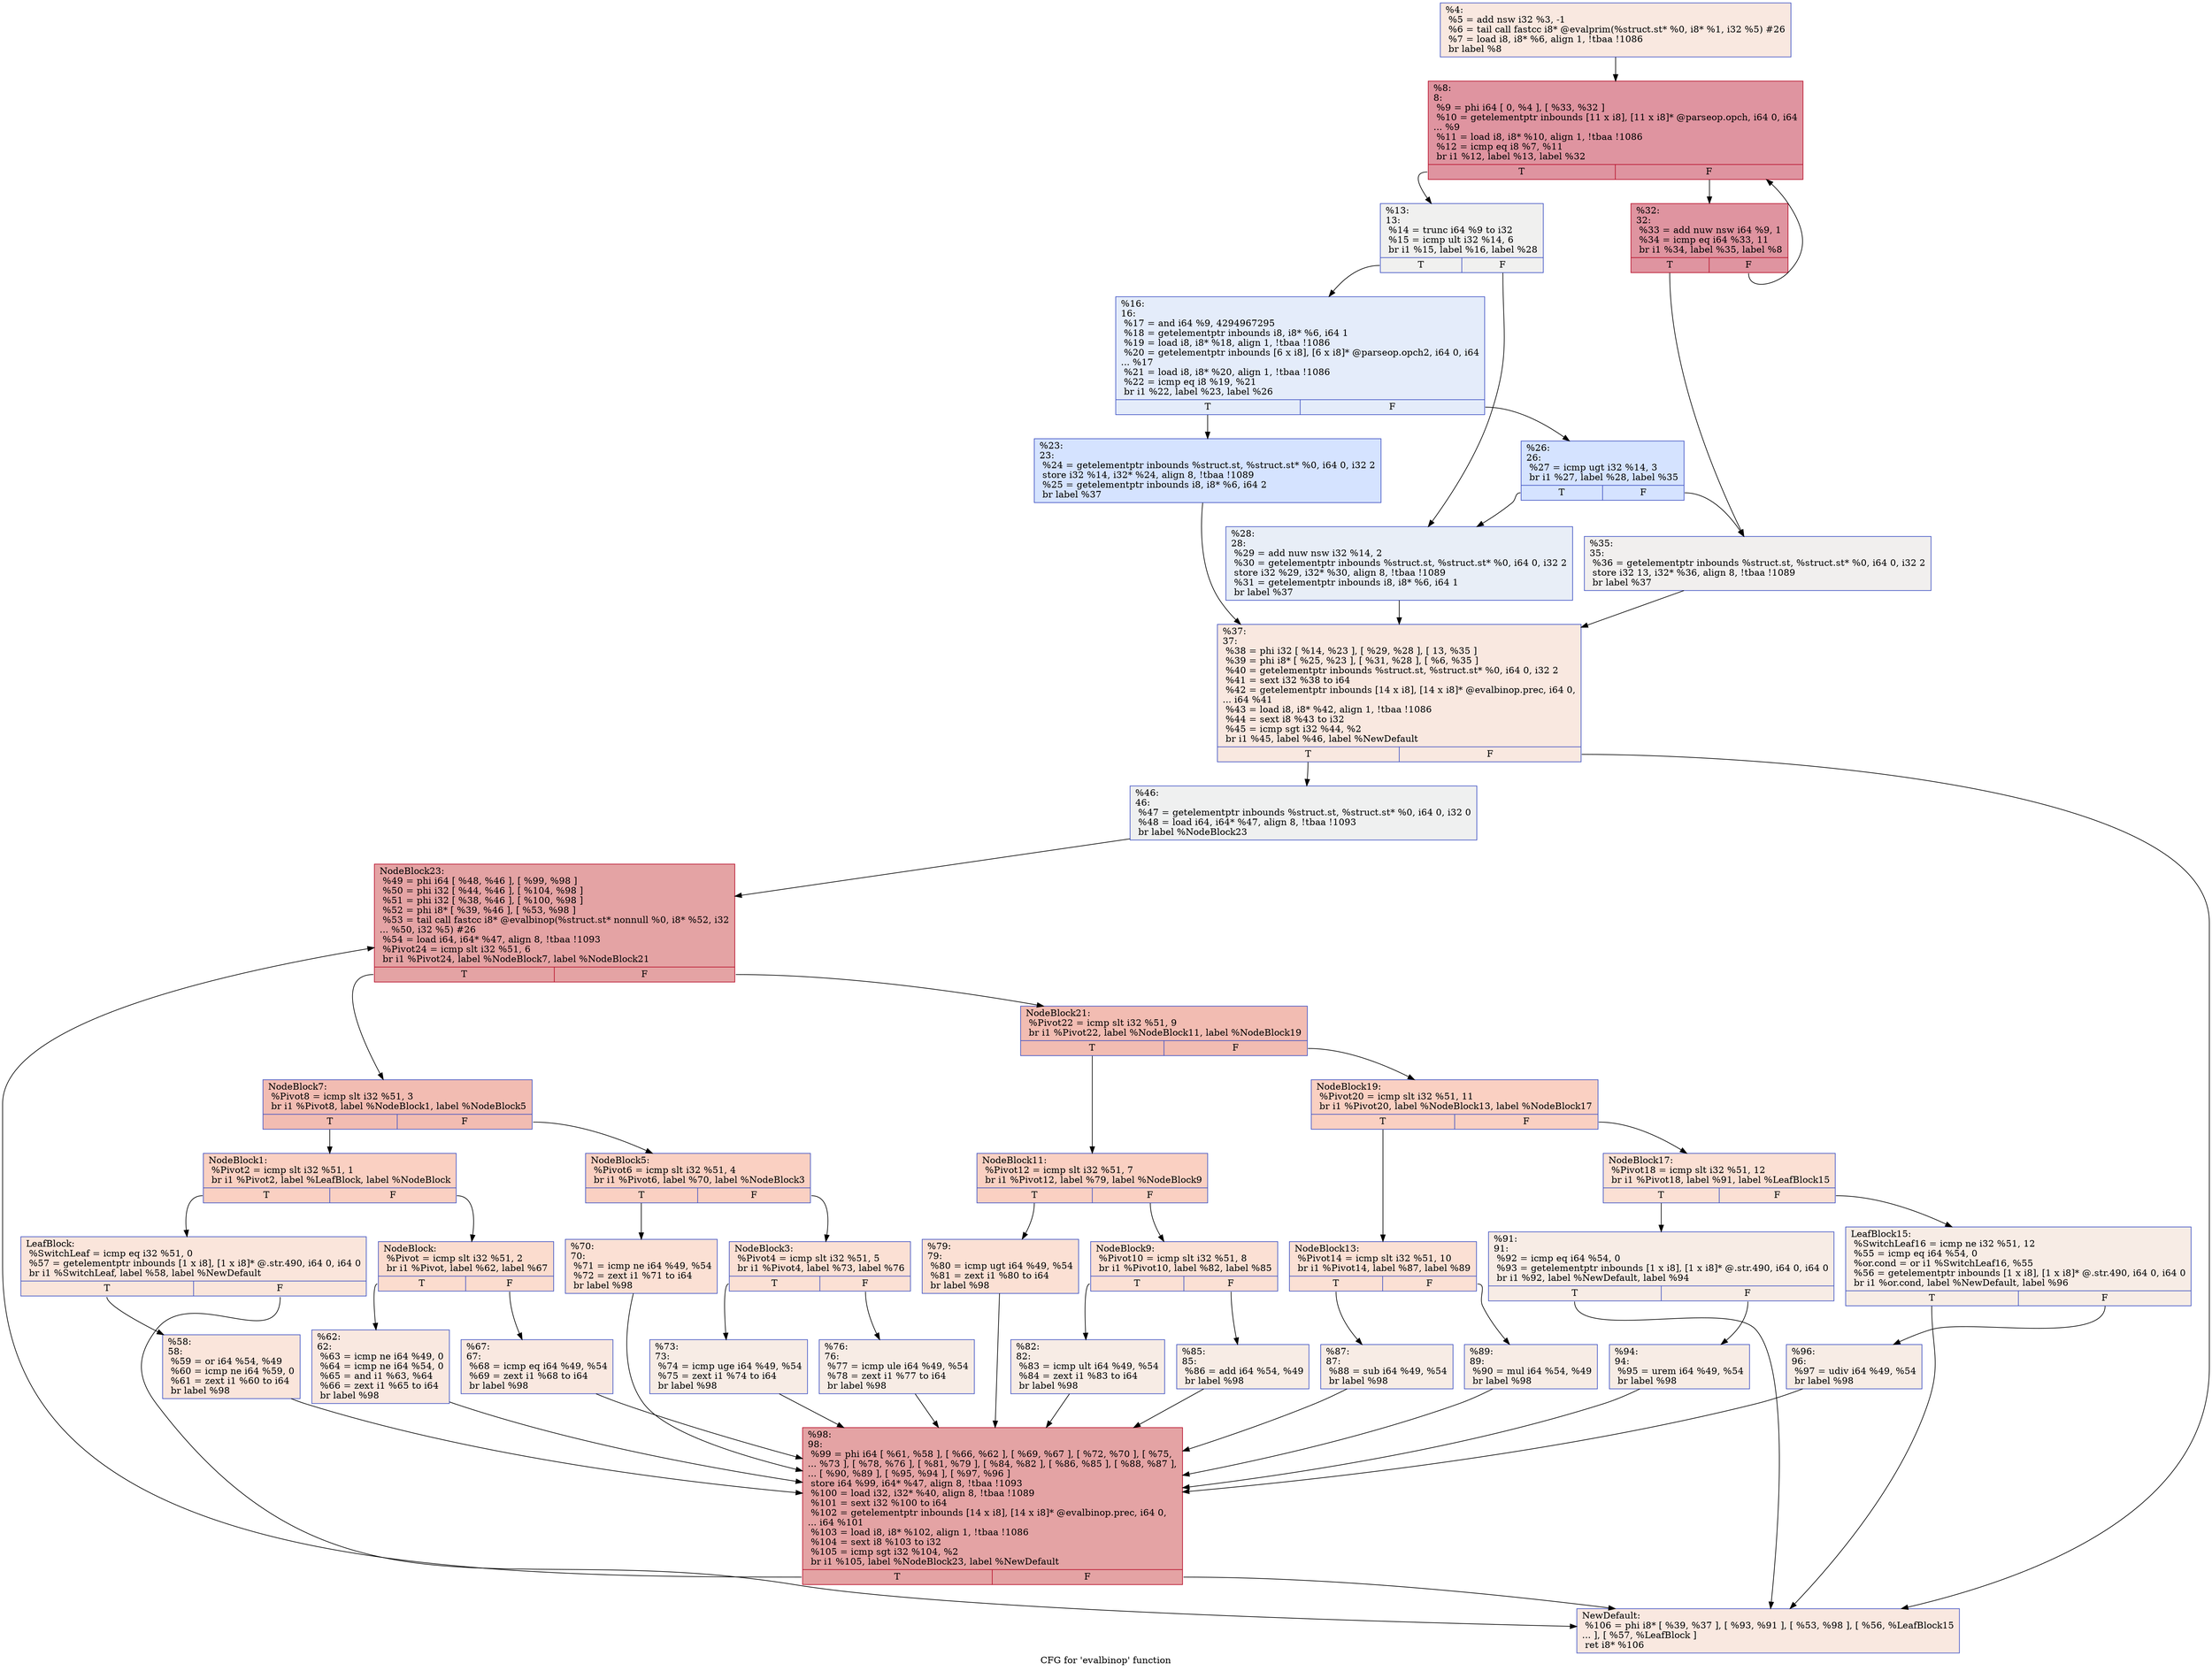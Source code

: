 digraph "CFG for 'evalbinop' function" {
	label="CFG for 'evalbinop' function";

	Node0x259e2f0 [shape=record,color="#3d50c3ff", style=filled, fillcolor="#f1ccb870",label="{%4:\l  %5 = add nsw i32 %3, -1\l  %6 = tail call fastcc i8* @evalprim(%struct.st* %0, i8* %1, i32 %5) #26\l  %7 = load i8, i8* %6, align 1, !tbaa !1086\l  br label %8\l}"];
	Node0x259e2f0 -> Node0x259e540;
	Node0x259e540 [shape=record,color="#b70d28ff", style=filled, fillcolor="#b70d2870",label="{%8:\l8:                                                \l  %9 = phi i64 [ 0, %4 ], [ %33, %32 ]\l  %10 = getelementptr inbounds [11 x i8], [11 x i8]* @parseop.opch, i64 0, i64\l... %9\l  %11 = load i8, i8* %10, align 1, !tbaa !1086\l  %12 = icmp eq i8 %7, %11\l  br i1 %12, label %13, label %32\l|{<s0>T|<s1>F}}"];
	Node0x259e540:s0 -> Node0x259e590;
	Node0x259e540:s1 -> Node0x259e720;
	Node0x259e590 [shape=record,color="#3d50c3ff", style=filled, fillcolor="#dedcdb70",label="{%13:\l13:                                               \l  %14 = trunc i64 %9 to i32\l  %15 = icmp ult i32 %14, 6\l  br i1 %15, label %16, label %28\l|{<s0>T|<s1>F}}"];
	Node0x259e590:s0 -> Node0x259e5e0;
	Node0x259e590:s1 -> Node0x259e6d0;
	Node0x259e5e0 [shape=record,color="#3d50c3ff", style=filled, fillcolor="#c1d4f470",label="{%16:\l16:                                               \l  %17 = and i64 %9, 4294967295\l  %18 = getelementptr inbounds i8, i8* %6, i64 1\l  %19 = load i8, i8* %18, align 1, !tbaa !1086\l  %20 = getelementptr inbounds [6 x i8], [6 x i8]* @parseop.opch2, i64 0, i64\l... %17\l  %21 = load i8, i8* %20, align 1, !tbaa !1086\l  %22 = icmp eq i8 %19, %21\l  br i1 %22, label %23, label %26\l|{<s0>T|<s1>F}}"];
	Node0x259e5e0:s0 -> Node0x259e630;
	Node0x259e5e0:s1 -> Node0x259e680;
	Node0x259e630 [shape=record,color="#3d50c3ff", style=filled, fillcolor="#a1c0ff70",label="{%23:\l23:                                               \l  %24 = getelementptr inbounds %struct.st, %struct.st* %0, i64 0, i32 2\l  store i32 %14, i32* %24, align 8, !tbaa !1089\l  %25 = getelementptr inbounds i8, i8* %6, i64 2\l  br label %37\l}"];
	Node0x259e630 -> Node0x259e7c0;
	Node0x259e680 [shape=record,color="#3d50c3ff", style=filled, fillcolor="#a1c0ff70",label="{%26:\l26:                                               \l  %27 = icmp ugt i32 %14, 3\l  br i1 %27, label %28, label %35\l|{<s0>T|<s1>F}}"];
	Node0x259e680:s0 -> Node0x259e6d0;
	Node0x259e680:s1 -> Node0x259e770;
	Node0x259e6d0 [shape=record,color="#3d50c3ff", style=filled, fillcolor="#cbd8ee70",label="{%28:\l28:                                               \l  %29 = add nuw nsw i32 %14, 2\l  %30 = getelementptr inbounds %struct.st, %struct.st* %0, i64 0, i32 2\l  store i32 %29, i32* %30, align 8, !tbaa !1089\l  %31 = getelementptr inbounds i8, i8* %6, i64 1\l  br label %37\l}"];
	Node0x259e6d0 -> Node0x259e7c0;
	Node0x259e720 [shape=record,color="#b70d28ff", style=filled, fillcolor="#b70d2870",label="{%32:\l32:                                               \l  %33 = add nuw nsw i64 %9, 1\l  %34 = icmp eq i64 %33, 11\l  br i1 %34, label %35, label %8\l|{<s0>T|<s1>F}}"];
	Node0x259e720:s0 -> Node0x259e770;
	Node0x259e720:s1 -> Node0x259e540;
	Node0x259e770 [shape=record,color="#3d50c3ff", style=filled, fillcolor="#e0dbd870",label="{%35:\l35:                                               \l  %36 = getelementptr inbounds %struct.st, %struct.st* %0, i64 0, i32 2\l  store i32 13, i32* %36, align 8, !tbaa !1089\l  br label %37\l}"];
	Node0x259e770 -> Node0x259e7c0;
	Node0x259e7c0 [shape=record,color="#3d50c3ff", style=filled, fillcolor="#f1ccb870",label="{%37:\l37:                                               \l  %38 = phi i32 [ %14, %23 ], [ %29, %28 ], [ 13, %35 ]\l  %39 = phi i8* [ %25, %23 ], [ %31, %28 ], [ %6, %35 ]\l  %40 = getelementptr inbounds %struct.st, %struct.st* %0, i64 0, i32 2\l  %41 = sext i32 %38 to i64\l  %42 = getelementptr inbounds [14 x i8], [14 x i8]* @evalbinop.prec, i64 0,\l... i64 %41\l  %43 = load i8, i8* %42, align 1, !tbaa !1086\l  %44 = sext i8 %43 to i32\l  %45 = icmp sgt i32 %44, %2\l  br i1 %45, label %46, label %NewDefault\l|{<s0>T|<s1>F}}"];
	Node0x259e7c0:s0 -> Node0x259e810;
	Node0x259e7c0:s1 -> Node0x259f170;
	Node0x259e810 [shape=record,color="#3d50c3ff", style=filled, fillcolor="#dbdcde70",label="{%46:\l46:                                               \l  %47 = getelementptr inbounds %struct.st, %struct.st* %0, i64 0, i32 0\l  %48 = load i64, i64* %47, align 8, !tbaa !1093\l  br label %NodeBlock23\l}"];
	Node0x259e810 -> Node0x259e860;
	Node0x259e860 [shape=record,color="#b70d28ff", style=filled, fillcolor="#c32e3170",label="{NodeBlock23:                                      \l  %49 = phi i64 [ %48, %46 ], [ %99, %98 ]\l  %50 = phi i32 [ %44, %46 ], [ %104, %98 ]\l  %51 = phi i32 [ %38, %46 ], [ %100, %98 ]\l  %52 = phi i8* [ %39, %46 ], [ %53, %98 ]\l  %53 = tail call fastcc i8* @evalbinop(%struct.st* nonnull %0, i8* %52, i32\l... %50, i32 %5) #26\l  %54 = load i64, i64* %47, align 8, !tbaa !1093\l  %Pivot24 = icmp slt i32 %51, 6\l  br i1 %Pivot24, label %NodeBlock7, label %NodeBlock21\l|{<s0>T|<s1>F}}"];
	Node0x259e860:s0 -> Node0x259eae0;
	Node0x259e860:s1 -> Node0x259e8b0;
	Node0x259e8b0 [shape=record,color="#3d50c3ff", style=filled, fillcolor="#e1675170",label="{NodeBlock21:                                      \l  %Pivot22 = icmp slt i32 %51, 9\l  br i1 %Pivot22, label %NodeBlock11, label %NodeBlock19\l|{<s0>T|<s1>F}}"];
	Node0x259e8b0:s0 -> Node0x259ea40;
	Node0x259e8b0:s1 -> Node0x259e900;
	Node0x259e900 [shape=record,color="#3d50c3ff", style=filled, fillcolor="#f3947570",label="{NodeBlock19:                                      \l  %Pivot20 = icmp slt i32 %51, 11\l  br i1 %Pivot20, label %NodeBlock13, label %NodeBlock17\l|{<s0>T|<s1>F}}"];
	Node0x259e900:s0 -> Node0x259e9f0;
	Node0x259e900:s1 -> Node0x259e950;
	Node0x259e950 [shape=record,color="#3d50c3ff", style=filled, fillcolor="#f7b99e70",label="{NodeBlock17:                                      \l  %Pivot18 = icmp slt i32 %51, 12\l  br i1 %Pivot18, label %91, label %LeafBlock15\l|{<s0>T|<s1>F}}"];
	Node0x259e950:s0 -> Node0x259f030;
	Node0x259e950:s1 -> Node0x259e9a0;
	Node0x259e9a0 [shape=record,color="#3d50c3ff", style=filled, fillcolor="#ecd3c570",label="{LeafBlock15:                                      \l  %SwitchLeaf16 = icmp ne i32 %51, 12\l  %55 = icmp eq i64 %54, 0\l  %or.cond = or i1 %SwitchLeaf16, %55\l  %56 = getelementptr inbounds [1 x i8], [1 x i8]* @.str.490, i64 0, i64 0\l  br i1 %or.cond, label %NewDefault, label %96\l|{<s0>T|<s1>F}}"];
	Node0x259e9a0:s0 -> Node0x259f170;
	Node0x259e9a0:s1 -> Node0x259f0d0;
	Node0x259e9f0 [shape=record,color="#3d50c3ff", style=filled, fillcolor="#f7b99e70",label="{NodeBlock13:                                      \l  %Pivot14 = icmp slt i32 %51, 10\l  br i1 %Pivot14, label %87, label %89\l|{<s0>T|<s1>F}}"];
	Node0x259e9f0:s0 -> Node0x259ef90;
	Node0x259e9f0:s1 -> Node0x259efe0;
	Node0x259ea40 [shape=record,color="#3d50c3ff", style=filled, fillcolor="#f3947570",label="{NodeBlock11:                                      \l  %Pivot12 = icmp slt i32 %51, 7\l  br i1 %Pivot12, label %79, label %NodeBlock9\l|{<s0>T|<s1>F}}"];
	Node0x259ea40:s0 -> Node0x259eea0;
	Node0x259ea40:s1 -> Node0x259ea90;
	Node0x259ea90 [shape=record,color="#3d50c3ff", style=filled, fillcolor="#f7b99e70",label="{NodeBlock9:                                       \l  %Pivot10 = icmp slt i32 %51, 8\l  br i1 %Pivot10, label %82, label %85\l|{<s0>T|<s1>F}}"];
	Node0x259ea90:s0 -> Node0x259eef0;
	Node0x259ea90:s1 -> Node0x259ef40;
	Node0x259eae0 [shape=record,color="#3d50c3ff", style=filled, fillcolor="#e1675170",label="{NodeBlock7:                                       \l  %Pivot8 = icmp slt i32 %51, 3\l  br i1 %Pivot8, label %NodeBlock1, label %NodeBlock5\l|{<s0>T|<s1>F}}"];
	Node0x259eae0:s0 -> Node0x259ebd0;
	Node0x259eae0:s1 -> Node0x259eb30;
	Node0x259eb30 [shape=record,color="#3d50c3ff", style=filled, fillcolor="#f3947570",label="{NodeBlock5:                                       \l  %Pivot6 = icmp slt i32 %51, 4\l  br i1 %Pivot6, label %70, label %NodeBlock3\l|{<s0>T|<s1>F}}"];
	Node0x259eb30:s0 -> Node0x259edb0;
	Node0x259eb30:s1 -> Node0x259eb80;
	Node0x259eb80 [shape=record,color="#3d50c3ff", style=filled, fillcolor="#f7b99e70",label="{NodeBlock3:                                       \l  %Pivot4 = icmp slt i32 %51, 5\l  br i1 %Pivot4, label %73, label %76\l|{<s0>T|<s1>F}}"];
	Node0x259eb80:s0 -> Node0x259ee00;
	Node0x259eb80:s1 -> Node0x259ee50;
	Node0x259ebd0 [shape=record,color="#3d50c3ff", style=filled, fillcolor="#f3947570",label="{NodeBlock1:                                       \l  %Pivot2 = icmp slt i32 %51, 1\l  br i1 %Pivot2, label %LeafBlock, label %NodeBlock\l|{<s0>T|<s1>F}}"];
	Node0x259ebd0:s0 -> Node0x259ec70;
	Node0x259ebd0:s1 -> Node0x259ec20;
	Node0x259ec20 [shape=record,color="#3d50c3ff", style=filled, fillcolor="#f7af9170",label="{NodeBlock:                                        \l  %Pivot = icmp slt i32 %51, 2\l  br i1 %Pivot, label %62, label %67\l|{<s0>T|<s1>F}}"];
	Node0x259ec20:s0 -> Node0x259ed10;
	Node0x259ec20:s1 -> Node0x259ed60;
	Node0x259ec70 [shape=record,color="#3d50c3ff", style=filled, fillcolor="#f4c5ad70",label="{LeafBlock:                                        \l  %SwitchLeaf = icmp eq i32 %51, 0\l  %57 = getelementptr inbounds [1 x i8], [1 x i8]* @.str.490, i64 0, i64 0\l  br i1 %SwitchLeaf, label %58, label %NewDefault\l|{<s0>T|<s1>F}}"];
	Node0x259ec70:s0 -> Node0x259ecc0;
	Node0x259ec70:s1 -> Node0x259f170;
	Node0x259ecc0 [shape=record,color="#3d50c3ff", style=filled, fillcolor="#f4c5ad70",label="{%58:\l58:                                               \l  %59 = or i64 %54, %49\l  %60 = icmp ne i64 %59, 0\l  %61 = zext i1 %60 to i64\l  br label %98\l}"];
	Node0x259ecc0 -> Node0x259f120;
	Node0x259ed10 [shape=record,color="#3d50c3ff", style=filled, fillcolor="#f1ccb870",label="{%62:\l62:                                               \l  %63 = icmp ne i64 %49, 0\l  %64 = icmp ne i64 %54, 0\l  %65 = and i1 %63, %64\l  %66 = zext i1 %65 to i64\l  br label %98\l}"];
	Node0x259ed10 -> Node0x259f120;
	Node0x259ed60 [shape=record,color="#3d50c3ff", style=filled, fillcolor="#f1ccb870",label="{%67:\l67:                                               \l  %68 = icmp eq i64 %49, %54\l  %69 = zext i1 %68 to i64\l  br label %98\l}"];
	Node0x259ed60 -> Node0x259f120;
	Node0x259edb0 [shape=record,color="#3d50c3ff", style=filled, fillcolor="#f7b99e70",label="{%70:\l70:                                               \l  %71 = icmp ne i64 %49, %54\l  %72 = zext i1 %71 to i64\l  br label %98\l}"];
	Node0x259edb0 -> Node0x259f120;
	Node0x259ee00 [shape=record,color="#3d50c3ff", style=filled, fillcolor="#ecd3c570",label="{%73:\l73:                                               \l  %74 = icmp uge i64 %49, %54\l  %75 = zext i1 %74 to i64\l  br label %98\l}"];
	Node0x259ee00 -> Node0x259f120;
	Node0x259ee50 [shape=record,color="#3d50c3ff", style=filled, fillcolor="#ecd3c570",label="{%76:\l76:                                               \l  %77 = icmp ule i64 %49, %54\l  %78 = zext i1 %77 to i64\l  br label %98\l}"];
	Node0x259ee50 -> Node0x259f120;
	Node0x259eea0 [shape=record,color="#3d50c3ff", style=filled, fillcolor="#f7b99e70",label="{%79:\l79:                                               \l  %80 = icmp ugt i64 %49, %54\l  %81 = zext i1 %80 to i64\l  br label %98\l}"];
	Node0x259eea0 -> Node0x259f120;
	Node0x259eef0 [shape=record,color="#3d50c3ff", style=filled, fillcolor="#ecd3c570",label="{%82:\l82:                                               \l  %83 = icmp ult i64 %49, %54\l  %84 = zext i1 %83 to i64\l  br label %98\l}"];
	Node0x259eef0 -> Node0x259f120;
	Node0x259ef40 [shape=record,color="#3d50c3ff", style=filled, fillcolor="#ecd3c570",label="{%85:\l85:                                               \l  %86 = add i64 %54, %49\l  br label %98\l}"];
	Node0x259ef40 -> Node0x259f120;
	Node0x259ef90 [shape=record,color="#3d50c3ff", style=filled, fillcolor="#ecd3c570",label="{%87:\l87:                                               \l  %88 = sub i64 %49, %54\l  br label %98\l}"];
	Node0x259ef90 -> Node0x259f120;
	Node0x259efe0 [shape=record,color="#3d50c3ff", style=filled, fillcolor="#ecd3c570",label="{%89:\l89:                                               \l  %90 = mul i64 %54, %49\l  br label %98\l}"];
	Node0x259efe0 -> Node0x259f120;
	Node0x259f030 [shape=record,color="#3d50c3ff", style=filled, fillcolor="#ecd3c570",label="{%91:\l91:                                               \l  %92 = icmp eq i64 %54, 0\l  %93 = getelementptr inbounds [1 x i8], [1 x i8]* @.str.490, i64 0, i64 0\l  br i1 %92, label %NewDefault, label %94\l|{<s0>T|<s1>F}}"];
	Node0x259f030:s0 -> Node0x259f170;
	Node0x259f030:s1 -> Node0x259f080;
	Node0x259f080 [shape=record,color="#3d50c3ff", style=filled, fillcolor="#ecd3c570",label="{%94:\l94:                                               \l  %95 = urem i64 %49, %54\l  br label %98\l}"];
	Node0x259f080 -> Node0x259f120;
	Node0x259f0d0 [shape=record,color="#3d50c3ff", style=filled, fillcolor="#ecd3c570",label="{%96:\l96:                                               \l  %97 = udiv i64 %49, %54\l  br label %98\l}"];
	Node0x259f0d0 -> Node0x259f120;
	Node0x259f120 [shape=record,color="#b70d28ff", style=filled, fillcolor="#c32e3170",label="{%98:\l98:                                               \l  %99 = phi i64 [ %61, %58 ], [ %66, %62 ], [ %69, %67 ], [ %72, %70 ], [ %75,\l... %73 ], [ %78, %76 ], [ %81, %79 ], [ %84, %82 ], [ %86, %85 ], [ %88, %87 ],\l... [ %90, %89 ], [ %95, %94 ], [ %97, %96 ]\l  store i64 %99, i64* %47, align 8, !tbaa !1093\l  %100 = load i32, i32* %40, align 8, !tbaa !1089\l  %101 = sext i32 %100 to i64\l  %102 = getelementptr inbounds [14 x i8], [14 x i8]* @evalbinop.prec, i64 0,\l... i64 %101\l  %103 = load i8, i8* %102, align 1, !tbaa !1086\l  %104 = sext i8 %103 to i32\l  %105 = icmp sgt i32 %104, %2\l  br i1 %105, label %NodeBlock23, label %NewDefault\l|{<s0>T|<s1>F}}"];
	Node0x259f120:s0 -> Node0x259e860;
	Node0x259f120:s1 -> Node0x259f170;
	Node0x259f170 [shape=record,color="#3d50c3ff", style=filled, fillcolor="#f1ccb870",label="{NewDefault:                                       \l  %106 = phi i8* [ %39, %37 ], [ %93, %91 ], [ %53, %98 ], [ %56, %LeafBlock15\l... ], [ %57, %LeafBlock ]\l  ret i8* %106\l}"];
}

